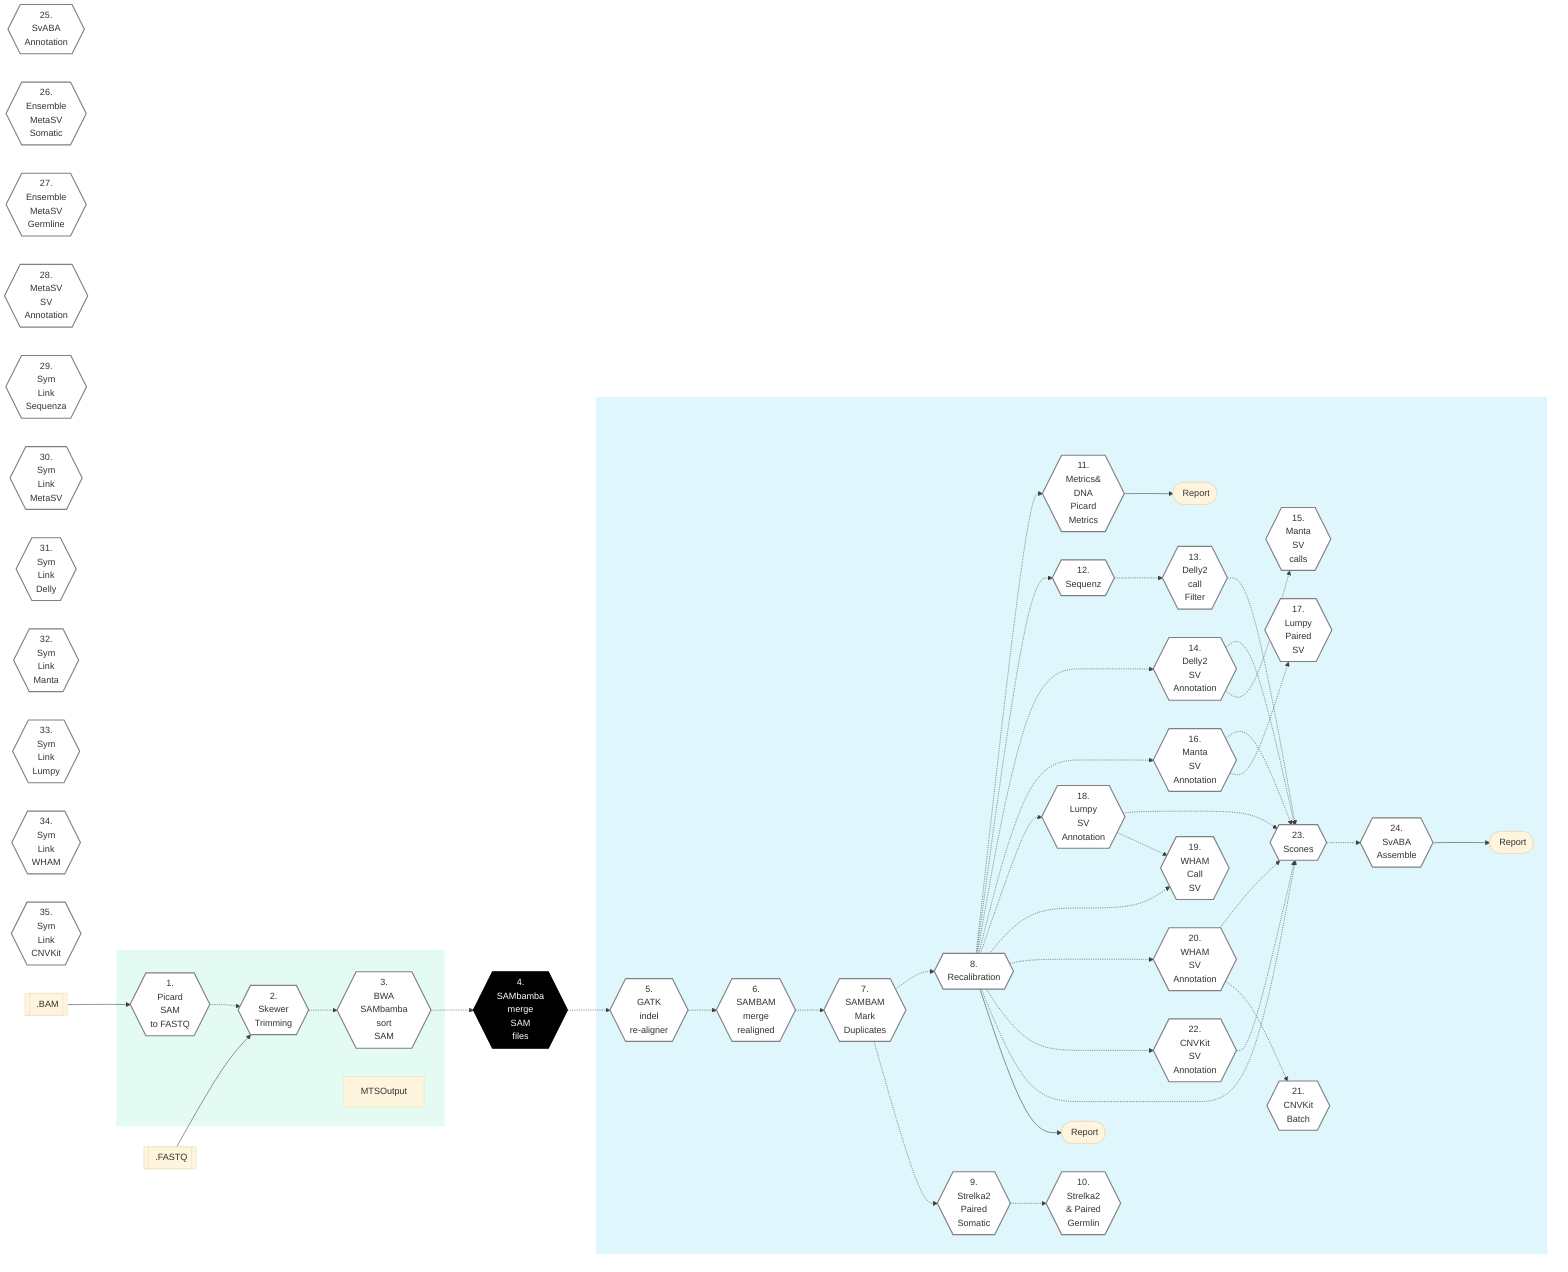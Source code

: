%%{init: {'theme': 'base', 'themeVariables': { 'lineColor': '#404040'}}}%%

        %% GenPipes Schema for tumor_pair.py
        %% Ref: https://bitbucket.org/mugqic/genpipes/src/master/pipelines/tumor_pair/
        %% Author Shaloo Shalini <shalz@hotmail.com>
        %% -t sv

        graph LR
        Node1{{ 1. <br/> Picard<br/>SAM<br/>to FASTQ }}:::nodefill
        Node2{{ 2. <br/> Skewer<br/>Trimming }}:::nodefill
        Node3{{ 3. <br/> BWA<br/>SAMbamba<br/>sort<br/>SAM }}:::nodefill
        Node4{{ 4. <br/> SAMbamba<br/>merge<br/>SAM<br/>files }}:::nodefillblack
        Node5{{ 5. <br/> GATK<br/>indel<br/>re-aligner }}:::nodefill
        Node6{{ 6. <br/> SAMBAM<br/>merge<br/>realigned }}:::nodefill
        Node7{{ 7. <br/> SAMBAM<br/>Mark<br/>Duplicates }}:::nodefill
        Node8{{ 8. <br/> Recalibration }}:::nodefill
        Node9{{ 9. <br/> Strelka2<br/>Paired<br/>Somatic }}:::nodefill
        Node10{{ 10. <br/> Strelka2<br/>& Paired<br/>Germlin}}:::nodefill
        Node11{{ 11. <br/> Metrics&<br/>DNA<br/>Picard<br/>Metrics }}:::nodefill
        Node12{{ 12. <br/> Sequenz }}:::nodefill
        Node13{{ 13. <br/> Delly2<br/>call<br/>Filter }}:::nodefill
        Node14{{ 14. <br/> Delly2<br/>SV<br/>Annotation }}:::nodefill
        Node15{{ 15. <br/> Manta<br/>SV<br/>calls }}:::nodefill
        Node16{{ 16. <br/> Manta<br/>SV<br/>Annotation }}:::nodefill
        Node17{{ 17. <br/> Lumpy<br/>Paired<br/>SV  }}:::nodefill
        Node18{{ 18. <br/> Lumpy<br/>SV<br/>Annotation }}:::nodefill
        Node19{{ 19. <br/> WHAM<br/>Call<br/>SV }}:::nodefill
        Node20{{ 20. <br/> WHAM<br/>SV<br/>Annotation }}:::nodefill
        Node21{{ 21. <br/> CNVKit<br/>Batch }}:::nodefill
        Node22{{ 22. <br/> CNVKit<br/>SV<br/>Annotation }}:::nodefill
        Node23{{ 23. <br/> Scones }}:::nodefill
        Node24{{ 24. <br/> SvABA<br/>Assemble }}:::nodefill
        Node25{{ 25. <br/> SvABA<br/>Annotation }}:::nodefill
        Node26{{ 26. <br/> Ensemble<br/>MetaSV<br/>Somatic }}:::nodefill
        Node27{{ 27. <br/> Ensemble<br/>MetaSV<br/>Germline }}:::nodefill
        Node28{{ 28. <br/> MetaSV<br/>SV<br/>Annotation }}:::nodefill
        Node29{{ 29. <br/> Sym<br/>Link<br/>Sequenza }}:::nodefill
        Node30{{ 30. <br/> Sym<br/>Link<br/>MetaSV }}:::nodefill
        Node31{{ 31. <br/> Sym<br/>Link<br/>Delly }}:::nodefill
        Node32{{ 32. <br/> Sym<br/>Link<br/>Manta }}:::nodefill
        Node33{{ 33. <br/> Sym<br/>Link<br/>Lumpy }}:::nodefill
        Node34{{ 34. <br/> Sym<br/>Link<br/>WHAM }}:::nodefill
        Node35{{ 35. <br/> Sym<br/>Link<br/>CNVKit }}:::nodefill

        Input1[[fa:fa-file-archive-o .BAM]]
        Input2[[fa:fa-file-archive-o .FASTQ]]

        RecalibOP([fa:fa-sticky-note-o Report ])
        MetricsOP([fa:fa-sticky-note-o Report ])
        MetaSVOP([fa:fa-sticky-note-o Report ])

        Input1 --> Node1 -.-> Node2
        Input2 --> Node2

        Node2 -.-> Node3 -.-> Node4 -.-> Node5 -.-> Node6 -.-> Node7 -.-> Node8
        Node7 -.-> Node9 -.-> Node10
        Node8 -.-> Node11 & Node12 & Node14 & Node16 & Node18 & Node19 & Node20 & Node22 & Node23
        Node12 -.-> Node13
        Node13 & Node14 & Node16 & Node18 & Node20 & Node22-.-> Node23
        Node14 -.-> Node15
        Node16 -.-> Node17
        Node18 -.-> Node19
        Node20 -.-> Node21
        Node23 -.-> Node24

        Node8 --> RecalibOP
        Node11 --> MetricsOP
        Node24 ---> MetaSVOP

        subgraph readSetSteps[" "]
          Node1
          Node2
          Node3
          MTSOutput
        end
        subgraph sampleSetSteps[" "]
          Node5
          Node6
          Node7
          Node8
          Node9
          Node10
          Node11
          Node12
          Node13
          Node14
          Node15
          Node16
          Node17
          Node18
          Node19
          Node20
          Node21
          Node22
          Node23
          Node24

          RecalibOP
          MetricsOP
          MetaSVOP
        end

        classDef greenRect fill:#E4FBF4,stroke:white
        class readSetSteps greenRect
        classDef blueRect fill:#DEF6FC,stroke:white
        class sampleSetSteps blueRect
        classDef nodefill fill:#ffffff,stroke:gray,stroke-width:2px
        classDef nodefillblack fill:black,stroke:black,color:white,stroke-width:2px
